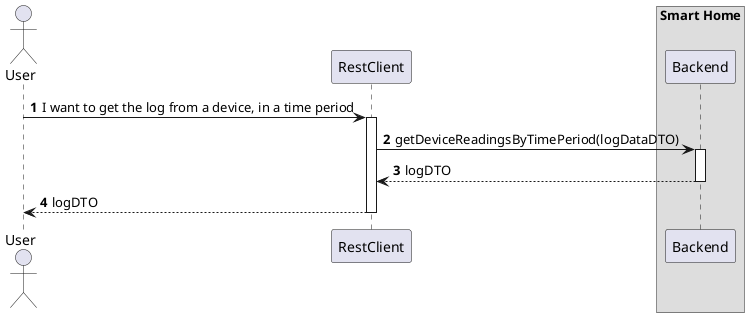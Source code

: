 @startuml
'https://plantuml.com/sequence-diagram

!pragma layout smetana

autonumber

actor "User" as User
participant "RestClient" as RC
box "Smart Home"
    participant "Backend" as BE
end box

User -> RC : I want to get the log from a device, in a time period
activate RC

RC -> BE : getDeviceReadingsByTimePeriod(logDataDTO)
activate BE

BE --> RC : logDTO
deactivate BE

RC --> User : logDTO
deactivate RC

@enduml